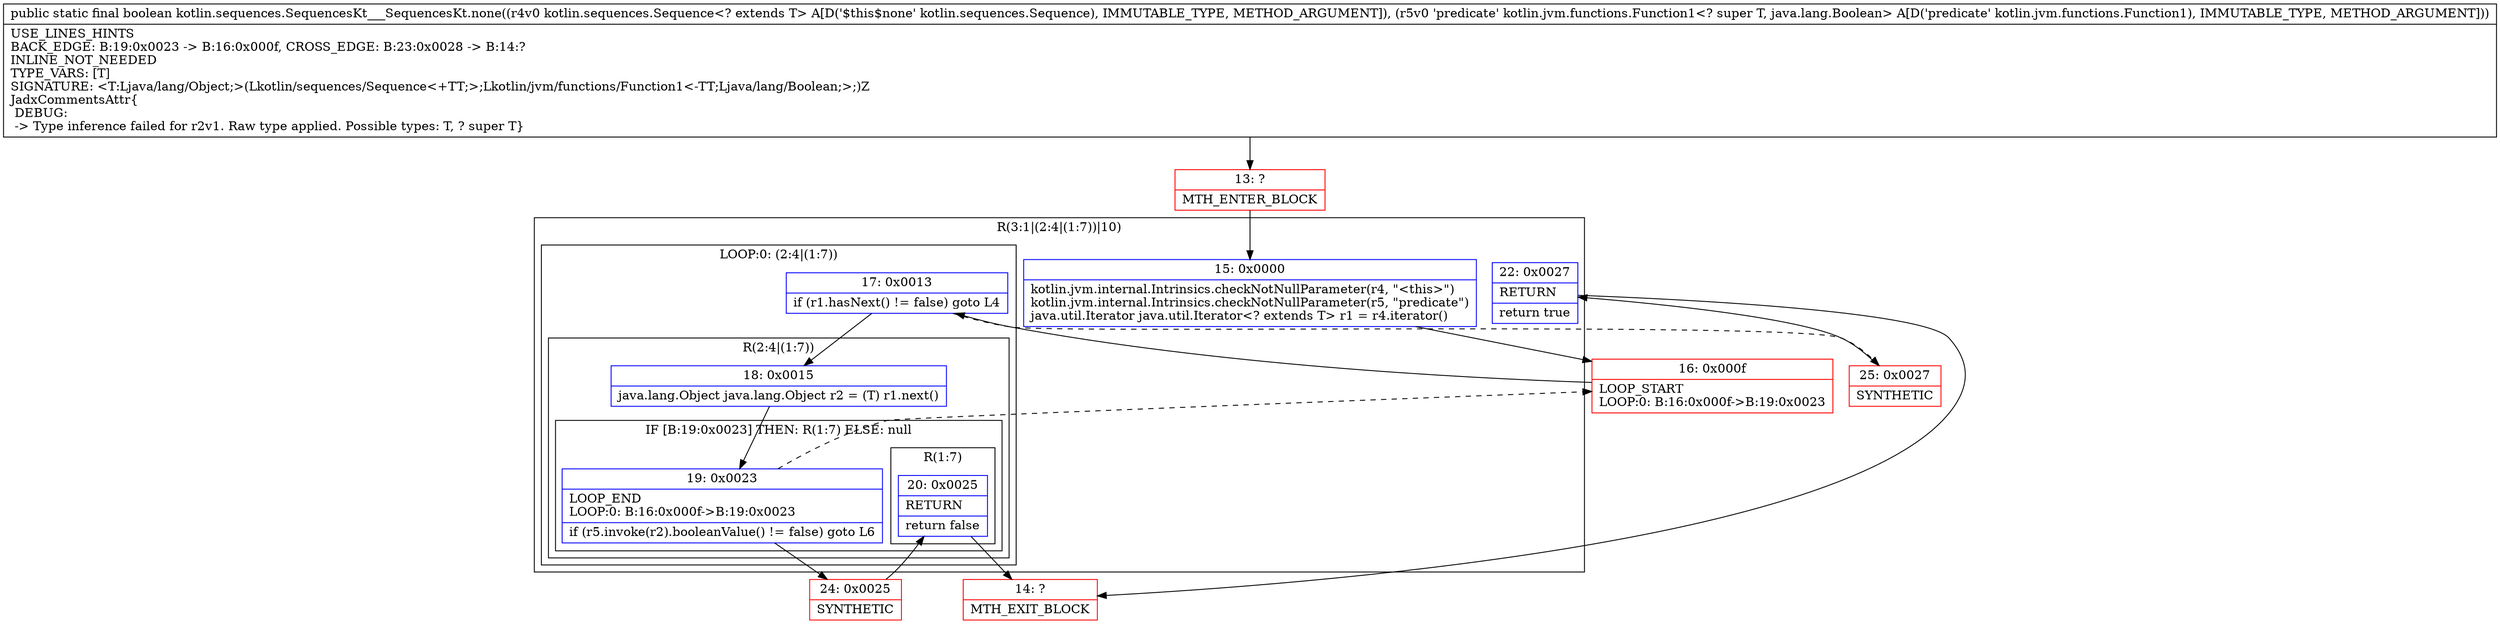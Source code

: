 digraph "CFG forkotlin.sequences.SequencesKt___SequencesKt.none(Lkotlin\/sequences\/Sequence;Lkotlin\/jvm\/functions\/Function1;)Z" {
subgraph cluster_Region_177532295 {
label = "R(3:1|(2:4|(1:7))|10)";
node [shape=record,color=blue];
Node_15 [shape=record,label="{15\:\ 0x0000|kotlin.jvm.internal.Intrinsics.checkNotNullParameter(r4, \"\<this\>\")\lkotlin.jvm.internal.Intrinsics.checkNotNullParameter(r5, \"predicate\")\ljava.util.Iterator java.util.Iterator\<? extends T\> r1 = r4.iterator()\l}"];
subgraph cluster_LoopRegion_1323080663 {
label = "LOOP:0: (2:4|(1:7))";
node [shape=record,color=blue];
Node_17 [shape=record,label="{17\:\ 0x0013|if (r1.hasNext() != false) goto L4\l}"];
subgraph cluster_Region_1032531710 {
label = "R(2:4|(1:7))";
node [shape=record,color=blue];
Node_18 [shape=record,label="{18\:\ 0x0015|java.lang.Object java.lang.Object r2 = (T) r1.next()\l}"];
subgraph cluster_IfRegion_888923124 {
label = "IF [B:19:0x0023] THEN: R(1:7) ELSE: null";
node [shape=record,color=blue];
Node_19 [shape=record,label="{19\:\ 0x0023|LOOP_END\lLOOP:0: B:16:0x000f\-\>B:19:0x0023\l|if (r5.invoke(r2).booleanValue() != false) goto L6\l}"];
subgraph cluster_Region_336428747 {
label = "R(1:7)";
node [shape=record,color=blue];
Node_20 [shape=record,label="{20\:\ 0x0025|RETURN\l|return false\l}"];
}
}
}
}
Node_22 [shape=record,label="{22\:\ 0x0027|RETURN\l|return true\l}"];
}
Node_13 [shape=record,color=red,label="{13\:\ ?|MTH_ENTER_BLOCK\l}"];
Node_16 [shape=record,color=red,label="{16\:\ 0x000f|LOOP_START\lLOOP:0: B:16:0x000f\-\>B:19:0x0023\l}"];
Node_24 [shape=record,color=red,label="{24\:\ 0x0025|SYNTHETIC\l}"];
Node_14 [shape=record,color=red,label="{14\:\ ?|MTH_EXIT_BLOCK\l}"];
Node_25 [shape=record,color=red,label="{25\:\ 0x0027|SYNTHETIC\l}"];
MethodNode[shape=record,label="{public static final boolean kotlin.sequences.SequencesKt___SequencesKt.none((r4v0 kotlin.sequences.Sequence\<? extends T\> A[D('$this$none' kotlin.sequences.Sequence), IMMUTABLE_TYPE, METHOD_ARGUMENT]), (r5v0 'predicate' kotlin.jvm.functions.Function1\<? super T, java.lang.Boolean\> A[D('predicate' kotlin.jvm.functions.Function1), IMMUTABLE_TYPE, METHOD_ARGUMENT]))  | USE_LINES_HINTS\lBACK_EDGE: B:19:0x0023 \-\> B:16:0x000f, CROSS_EDGE: B:23:0x0028 \-\> B:14:?\lINLINE_NOT_NEEDED\lTYPE_VARS: [T]\lSIGNATURE: \<T:Ljava\/lang\/Object;\>(Lkotlin\/sequences\/Sequence\<+TT;\>;Lkotlin\/jvm\/functions\/Function1\<\-TT;Ljava\/lang\/Boolean;\>;)Z\lJadxCommentsAttr\{\l DEBUG: \l \-\> Type inference failed for r2v1. Raw type applied. Possible types: T, ? super T\}\l}"];
MethodNode -> Node_13;Node_15 -> Node_16;
Node_17 -> Node_18;
Node_17 -> Node_25[style=dashed];
Node_18 -> Node_19;
Node_19 -> Node_16[style=dashed];
Node_19 -> Node_24;
Node_20 -> Node_14;
Node_22 -> Node_14;
Node_13 -> Node_15;
Node_16 -> Node_17;
Node_24 -> Node_20;
Node_25 -> Node_22;
}

